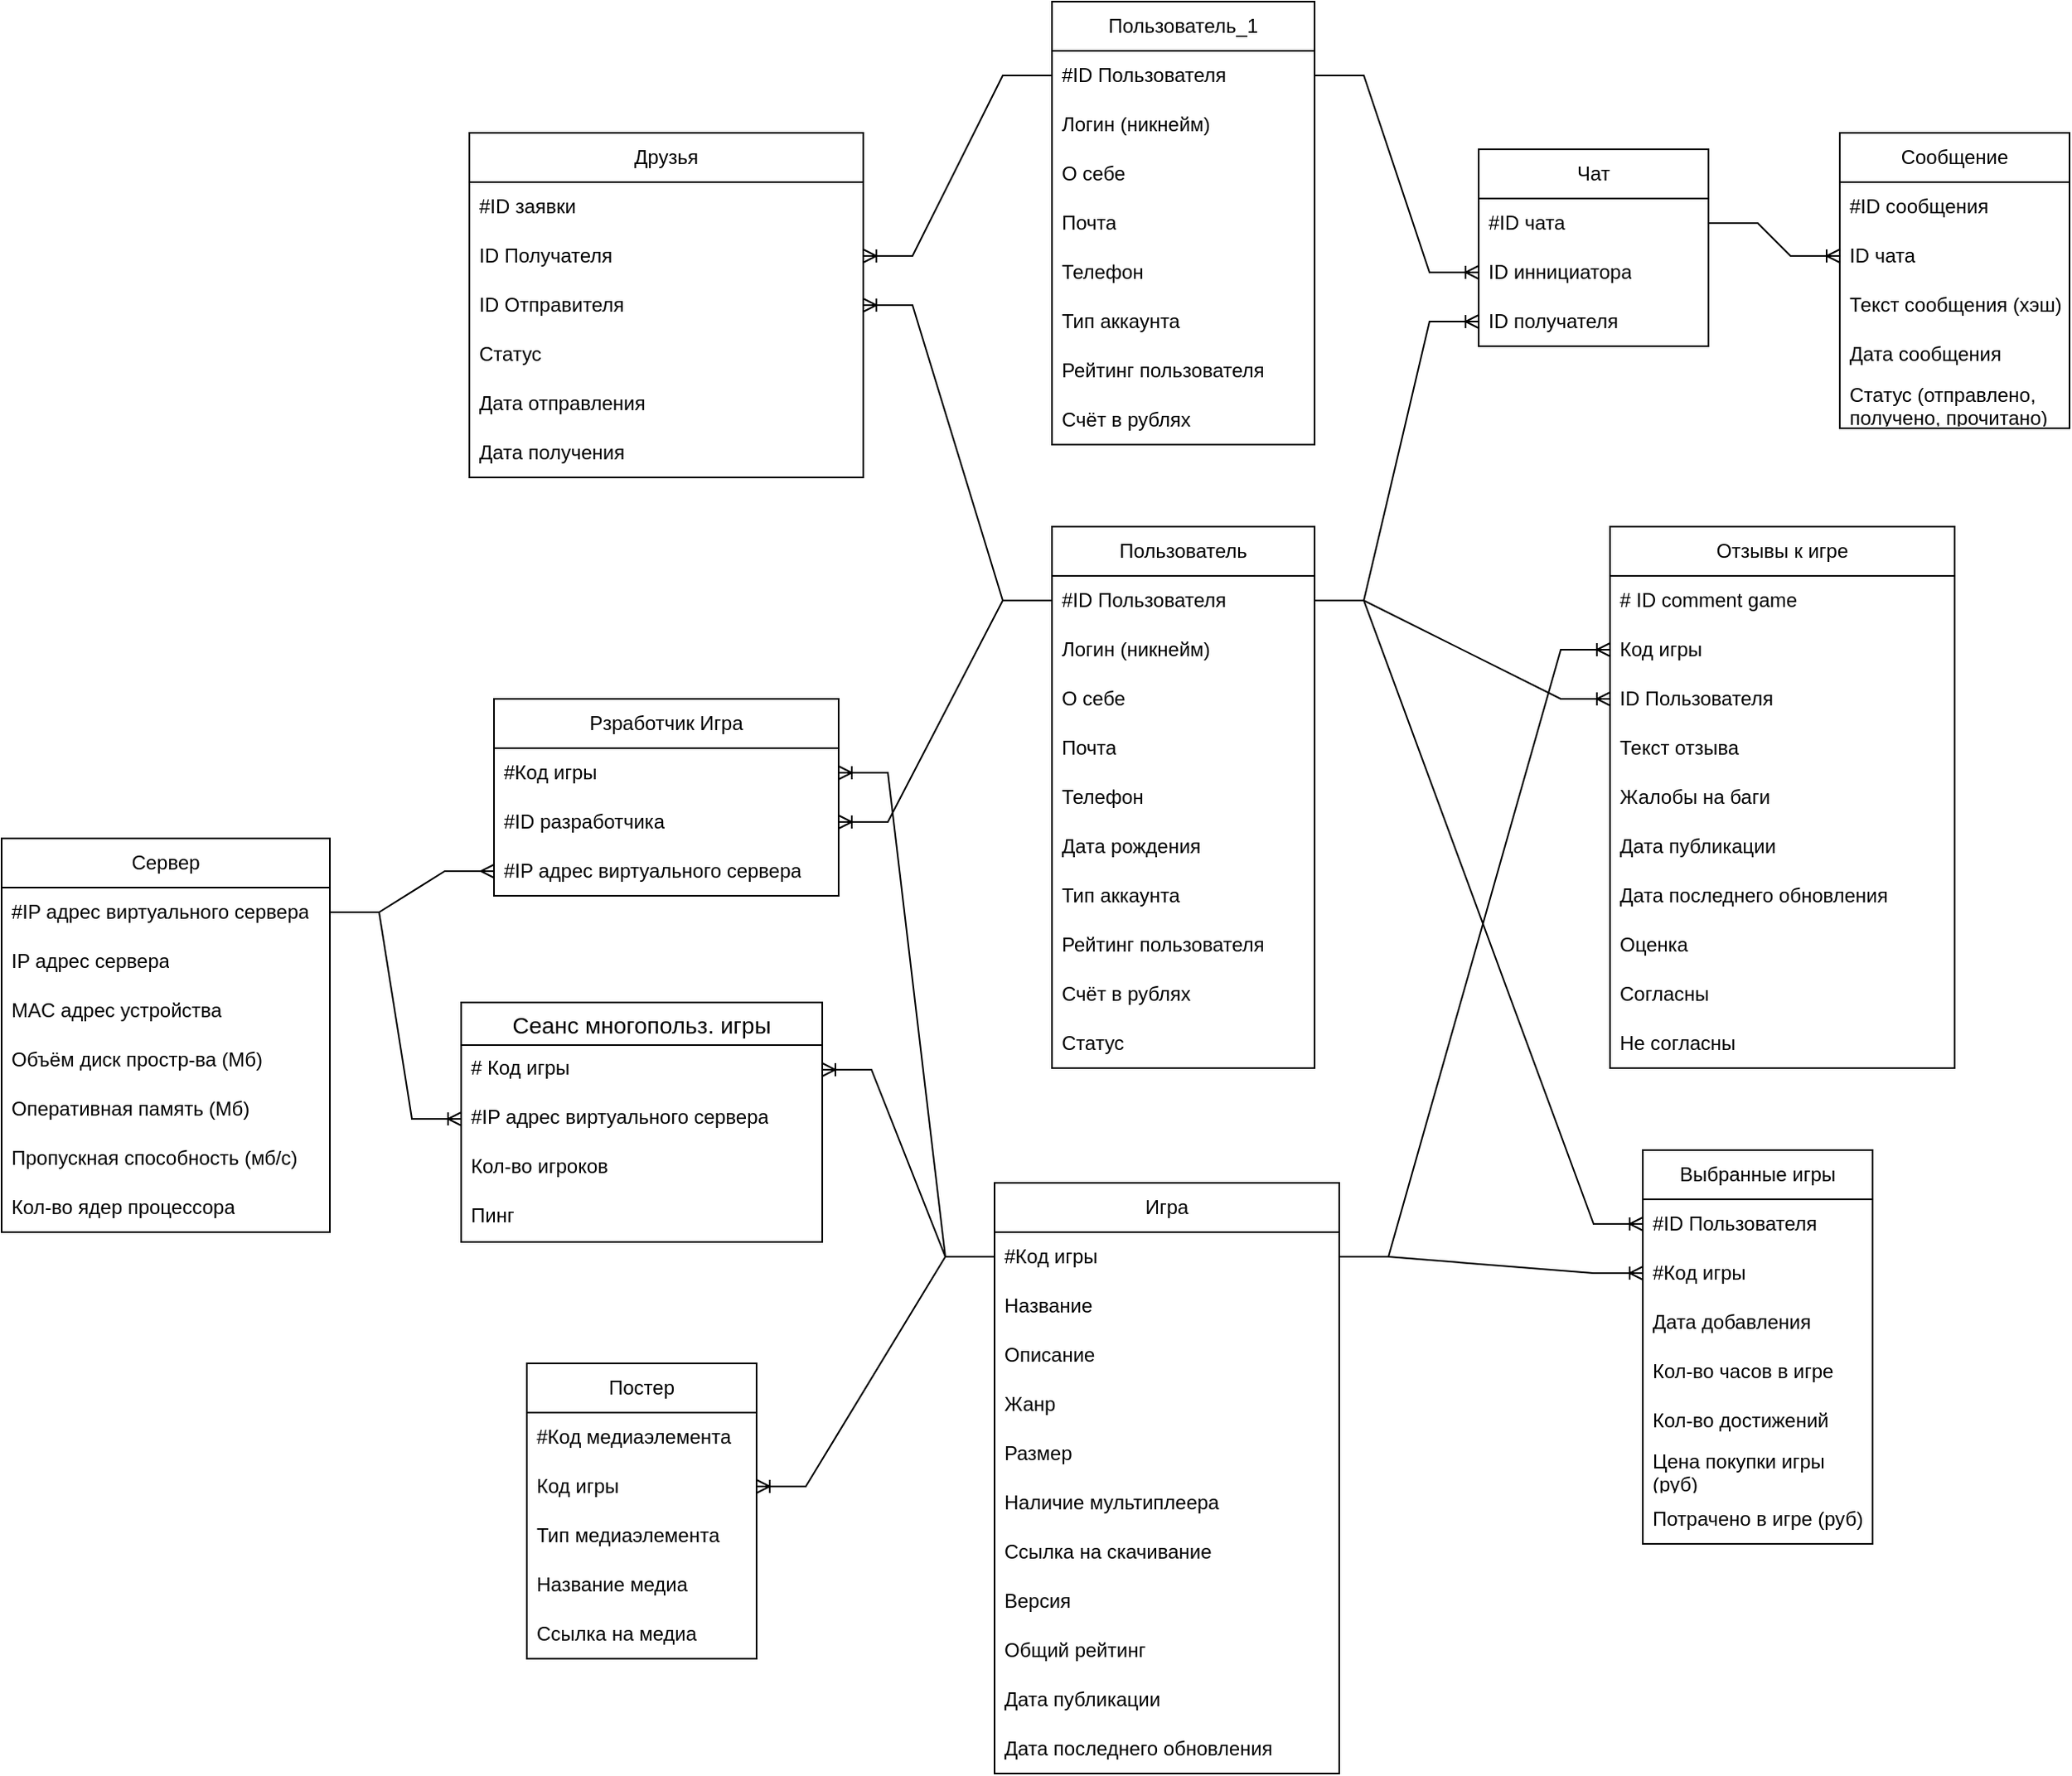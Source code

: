 <mxfile version="24.7.17">
  <diagram name="Страница — 1" id="8p_68P0fZ535PzUQpR89">
    <mxGraphModel dx="1435" dy="1989" grid="1" gridSize="10" guides="1" tooltips="1" connect="1" arrows="1" fold="1" page="1" pageScale="1" pageWidth="827" pageHeight="1169" math="0" shadow="0">
      <root>
        <mxCell id="0" />
        <mxCell id="1" parent="0" />
        <mxCell id="c6BttHaCUoWzbW02j1Wk-1" value="Пользователь" style="swimlane;fontStyle=0;childLayout=stackLayout;horizontal=1;startSize=30;horizontalStack=0;resizeParent=1;resizeParentMax=0;resizeLast=0;collapsible=1;marginBottom=0;whiteSpace=wrap;html=1;" parent="1" vertex="1">
          <mxGeometry x="-150" y="300" width="160" height="330" as="geometry" />
        </mxCell>
        <mxCell id="c6BttHaCUoWzbW02j1Wk-2" value="#ID Пользователя" style="text;strokeColor=none;fillColor=none;align=left;verticalAlign=middle;spacingLeft=4;spacingRight=4;overflow=hidden;points=[[0,0.5],[1,0.5]];portConstraint=eastwest;rotatable=0;whiteSpace=wrap;html=1;" parent="c6BttHaCUoWzbW02j1Wk-1" vertex="1">
          <mxGeometry y="30" width="160" height="30" as="geometry" />
        </mxCell>
        <mxCell id="c6BttHaCUoWzbW02j1Wk-3" value="Логин (никнейм)" style="text;strokeColor=none;fillColor=none;align=left;verticalAlign=middle;spacingLeft=4;spacingRight=4;overflow=hidden;points=[[0,0.5],[1,0.5]];portConstraint=eastwest;rotatable=0;whiteSpace=wrap;html=1;" parent="c6BttHaCUoWzbW02j1Wk-1" vertex="1">
          <mxGeometry y="60" width="160" height="30" as="geometry" />
        </mxCell>
        <mxCell id="c6BttHaCUoWzbW02j1Wk-4" value="О себе" style="text;strokeColor=none;fillColor=none;align=left;verticalAlign=middle;spacingLeft=4;spacingRight=4;overflow=hidden;points=[[0,0.5],[1,0.5]];portConstraint=eastwest;rotatable=0;whiteSpace=wrap;html=1;" parent="c6BttHaCUoWzbW02j1Wk-1" vertex="1">
          <mxGeometry y="90" width="160" height="30" as="geometry" />
        </mxCell>
        <mxCell id="c6BttHaCUoWzbW02j1Wk-27" value="Почта" style="text;strokeColor=none;fillColor=none;align=left;verticalAlign=middle;spacingLeft=4;spacingRight=4;overflow=hidden;points=[[0,0.5],[1,0.5]];portConstraint=eastwest;rotatable=0;whiteSpace=wrap;html=1;" parent="c6BttHaCUoWzbW02j1Wk-1" vertex="1">
          <mxGeometry y="120" width="160" height="30" as="geometry" />
        </mxCell>
        <mxCell id="c6BttHaCUoWzbW02j1Wk-28" value="Телефон" style="text;strokeColor=none;fillColor=none;align=left;verticalAlign=middle;spacingLeft=4;spacingRight=4;overflow=hidden;points=[[0,0.5],[1,0.5]];portConstraint=eastwest;rotatable=0;whiteSpace=wrap;html=1;" parent="c6BttHaCUoWzbW02j1Wk-1" vertex="1">
          <mxGeometry y="150" width="160" height="30" as="geometry" />
        </mxCell>
        <mxCell id="c6BttHaCUoWzbW02j1Wk-91" value="Дата рождения" style="text;strokeColor=none;fillColor=none;align=left;verticalAlign=middle;spacingLeft=4;spacingRight=4;overflow=hidden;points=[[0,0.5],[1,0.5]];portConstraint=eastwest;rotatable=0;whiteSpace=wrap;html=1;" parent="c6BttHaCUoWzbW02j1Wk-1" vertex="1">
          <mxGeometry y="180" width="160" height="30" as="geometry" />
        </mxCell>
        <mxCell id="c6BttHaCUoWzbW02j1Wk-29" value="Тип аккаунта" style="text;strokeColor=none;fillColor=none;align=left;verticalAlign=middle;spacingLeft=4;spacingRight=4;overflow=hidden;points=[[0,0.5],[1,0.5]];portConstraint=eastwest;rotatable=0;whiteSpace=wrap;html=1;" parent="c6BttHaCUoWzbW02j1Wk-1" vertex="1">
          <mxGeometry y="210" width="160" height="30" as="geometry" />
        </mxCell>
        <mxCell id="c6BttHaCUoWzbW02j1Wk-30" value="Рейтинг пользователя" style="text;strokeColor=none;fillColor=none;align=left;verticalAlign=middle;spacingLeft=4;spacingRight=4;overflow=hidden;points=[[0,0.5],[1,0.5]];portConstraint=eastwest;rotatable=0;whiteSpace=wrap;html=1;" parent="c6BttHaCUoWzbW02j1Wk-1" vertex="1">
          <mxGeometry y="240" width="160" height="30" as="geometry" />
        </mxCell>
        <mxCell id="c6BttHaCUoWzbW02j1Wk-31" value="Счёт в рублях" style="text;strokeColor=none;fillColor=none;align=left;verticalAlign=middle;spacingLeft=4;spacingRight=4;overflow=hidden;points=[[0,0.5],[1,0.5]];portConstraint=eastwest;rotatable=0;whiteSpace=wrap;html=1;" parent="c6BttHaCUoWzbW02j1Wk-1" vertex="1">
          <mxGeometry y="270" width="160" height="30" as="geometry" />
        </mxCell>
        <mxCell id="c6BttHaCUoWzbW02j1Wk-32" value="Статус" style="text;strokeColor=none;fillColor=none;align=left;verticalAlign=middle;spacingLeft=4;spacingRight=4;overflow=hidden;points=[[0,0.5],[1,0.5]];portConstraint=eastwest;rotatable=0;whiteSpace=wrap;html=1;" parent="c6BttHaCUoWzbW02j1Wk-1" vertex="1">
          <mxGeometry y="300" width="160" height="30" as="geometry" />
        </mxCell>
        <mxCell id="c6BttHaCUoWzbW02j1Wk-5" value="Игра" style="swimlane;fontStyle=0;childLayout=stackLayout;horizontal=1;startSize=30;horizontalStack=0;resizeParent=1;resizeParentMax=0;resizeLast=0;collapsible=1;marginBottom=0;whiteSpace=wrap;html=1;" parent="1" vertex="1">
          <mxGeometry x="-185" y="700" width="210" height="360" as="geometry" />
        </mxCell>
        <mxCell id="c6BttHaCUoWzbW02j1Wk-6" value="#Код игры" style="text;strokeColor=none;fillColor=none;align=left;verticalAlign=middle;spacingLeft=4;spacingRight=4;overflow=hidden;points=[[0,0.5],[1,0.5]];portConstraint=eastwest;rotatable=0;whiteSpace=wrap;html=1;" parent="c6BttHaCUoWzbW02j1Wk-5" vertex="1">
          <mxGeometry y="30" width="210" height="30" as="geometry" />
        </mxCell>
        <mxCell id="c6BttHaCUoWzbW02j1Wk-7" value="Название" style="text;strokeColor=none;fillColor=none;align=left;verticalAlign=middle;spacingLeft=4;spacingRight=4;overflow=hidden;points=[[0,0.5],[1,0.5]];portConstraint=eastwest;rotatable=0;whiteSpace=wrap;html=1;" parent="c6BttHaCUoWzbW02j1Wk-5" vertex="1">
          <mxGeometry y="60" width="210" height="30" as="geometry" />
        </mxCell>
        <mxCell id="c6BttHaCUoWzbW02j1Wk-8" value="Описание" style="text;strokeColor=none;fillColor=none;align=left;verticalAlign=middle;spacingLeft=4;spacingRight=4;overflow=hidden;points=[[0,0.5],[1,0.5]];portConstraint=eastwest;rotatable=0;whiteSpace=wrap;html=1;" parent="c6BttHaCUoWzbW02j1Wk-5" vertex="1">
          <mxGeometry y="90" width="210" height="30" as="geometry" />
        </mxCell>
        <mxCell id="c6BttHaCUoWzbW02j1Wk-33" value="Жанр" style="text;strokeColor=none;fillColor=none;align=left;verticalAlign=middle;spacingLeft=4;spacingRight=4;overflow=hidden;points=[[0,0.5],[1,0.5]];portConstraint=eastwest;rotatable=0;whiteSpace=wrap;html=1;" parent="c6BttHaCUoWzbW02j1Wk-5" vertex="1">
          <mxGeometry y="120" width="210" height="30" as="geometry" />
        </mxCell>
        <mxCell id="c6BttHaCUoWzbW02j1Wk-34" value="Размер" style="text;strokeColor=none;fillColor=none;align=left;verticalAlign=middle;spacingLeft=4;spacingRight=4;overflow=hidden;points=[[0,0.5],[1,0.5]];portConstraint=eastwest;rotatable=0;whiteSpace=wrap;html=1;" parent="c6BttHaCUoWzbW02j1Wk-5" vertex="1">
          <mxGeometry y="150" width="210" height="30" as="geometry" />
        </mxCell>
        <mxCell id="HAGZ3hSHB67pw0LHSp7e-37" value="Наличие мультиплеера" style="text;strokeColor=none;fillColor=none;align=left;verticalAlign=middle;spacingLeft=4;spacingRight=4;overflow=hidden;points=[[0,0.5],[1,0.5]];portConstraint=eastwest;rotatable=0;whiteSpace=wrap;html=1;" parent="c6BttHaCUoWzbW02j1Wk-5" vertex="1">
          <mxGeometry y="180" width="210" height="30" as="geometry" />
        </mxCell>
        <mxCell id="c6BttHaCUoWzbW02j1Wk-35" value="Ссылка на скачивание" style="text;strokeColor=none;fillColor=none;align=left;verticalAlign=middle;spacingLeft=4;spacingRight=4;overflow=hidden;points=[[0,0.5],[1,0.5]];portConstraint=eastwest;rotatable=0;whiteSpace=wrap;html=1;" parent="c6BttHaCUoWzbW02j1Wk-5" vertex="1">
          <mxGeometry y="210" width="210" height="30" as="geometry" />
        </mxCell>
        <mxCell id="c6BttHaCUoWzbW02j1Wk-92" value="Версия" style="text;strokeColor=none;fillColor=none;align=left;verticalAlign=middle;spacingLeft=4;spacingRight=4;overflow=hidden;points=[[0,0.5],[1,0.5]];portConstraint=eastwest;rotatable=0;whiteSpace=wrap;html=1;" parent="c6BttHaCUoWzbW02j1Wk-5" vertex="1">
          <mxGeometry y="240" width="210" height="30" as="geometry" />
        </mxCell>
        <mxCell id="c6BttHaCUoWzbW02j1Wk-36" value="Общий рейтинг" style="text;strokeColor=none;fillColor=none;align=left;verticalAlign=middle;spacingLeft=4;spacingRight=4;overflow=hidden;points=[[0,0.5],[1,0.5]];portConstraint=eastwest;rotatable=0;whiteSpace=wrap;html=1;" parent="c6BttHaCUoWzbW02j1Wk-5" vertex="1">
          <mxGeometry y="270" width="210" height="30" as="geometry" />
        </mxCell>
        <mxCell id="c6BttHaCUoWzbW02j1Wk-37" value="Дата публикации" style="text;strokeColor=none;fillColor=none;align=left;verticalAlign=middle;spacingLeft=4;spacingRight=4;overflow=hidden;points=[[0,0.5],[1,0.5]];portConstraint=eastwest;rotatable=0;whiteSpace=wrap;html=1;" parent="c6BttHaCUoWzbW02j1Wk-5" vertex="1">
          <mxGeometry y="300" width="210" height="30" as="geometry" />
        </mxCell>
        <mxCell id="c6BttHaCUoWzbW02j1Wk-38" value="Дата последнего обновления" style="text;strokeColor=none;fillColor=none;align=left;verticalAlign=middle;spacingLeft=4;spacingRight=4;overflow=hidden;points=[[0,0.5],[1,0.5]];portConstraint=eastwest;rotatable=0;whiteSpace=wrap;html=1;" parent="c6BttHaCUoWzbW02j1Wk-5" vertex="1">
          <mxGeometry y="330" width="210" height="30" as="geometry" />
        </mxCell>
        <mxCell id="c6BttHaCUoWzbW02j1Wk-9" value="Рзработчик Игра" style="swimlane;fontStyle=0;childLayout=stackLayout;horizontal=1;startSize=30;horizontalStack=0;resizeParent=1;resizeParentMax=0;resizeLast=0;collapsible=1;marginBottom=0;whiteSpace=wrap;html=1;" parent="1" vertex="1">
          <mxGeometry x="-490" y="405" width="210" height="120" as="geometry" />
        </mxCell>
        <mxCell id="c6BttHaCUoWzbW02j1Wk-10" value="#Код игры&lt;span style=&quot;white-space: pre;&quot;&gt;&#x9;&lt;/span&gt;" style="text;strokeColor=none;fillColor=none;align=left;verticalAlign=middle;spacingLeft=4;spacingRight=4;overflow=hidden;points=[[0,0.5],[1,0.5]];portConstraint=eastwest;rotatable=0;whiteSpace=wrap;html=1;" parent="c6BttHaCUoWzbW02j1Wk-9" vertex="1">
          <mxGeometry y="30" width="210" height="30" as="geometry" />
        </mxCell>
        <mxCell id="c6BttHaCUoWzbW02j1Wk-11" value="#ID разработчика" style="text;strokeColor=none;fillColor=none;align=left;verticalAlign=middle;spacingLeft=4;spacingRight=4;overflow=hidden;points=[[0,0.5],[1,0.5]];portConstraint=eastwest;rotatable=0;whiteSpace=wrap;html=1;" parent="c6BttHaCUoWzbW02j1Wk-9" vertex="1">
          <mxGeometry y="60" width="210" height="30" as="geometry" />
        </mxCell>
        <mxCell id="c6BttHaCUoWzbW02j1Wk-12" value="#IP адрес виртуального сервера" style="text;strokeColor=none;fillColor=none;align=left;verticalAlign=middle;spacingLeft=4;spacingRight=4;overflow=hidden;points=[[0,0.5],[1,0.5]];portConstraint=eastwest;rotatable=0;whiteSpace=wrap;html=1;" parent="c6BttHaCUoWzbW02j1Wk-9" vertex="1">
          <mxGeometry y="90" width="210" height="30" as="geometry" />
        </mxCell>
        <mxCell id="c6BttHaCUoWzbW02j1Wk-14" value="Сервер" style="swimlane;fontStyle=0;childLayout=stackLayout;horizontal=1;startSize=30;horizontalStack=0;resizeParent=1;resizeParentMax=0;resizeLast=0;collapsible=1;marginBottom=0;whiteSpace=wrap;html=1;" parent="1" vertex="1">
          <mxGeometry x="-790" y="490" width="200" height="240" as="geometry" />
        </mxCell>
        <mxCell id="c6BttHaCUoWzbW02j1Wk-15" value="#IP адрес виртуального сервера" style="text;strokeColor=none;fillColor=none;align=left;verticalAlign=middle;spacingLeft=4;spacingRight=4;overflow=hidden;points=[[0,0.5],[1,0.5]];portConstraint=eastwest;rotatable=0;whiteSpace=wrap;html=1;" parent="c6BttHaCUoWzbW02j1Wk-14" vertex="1">
          <mxGeometry y="30" width="200" height="30" as="geometry" />
        </mxCell>
        <mxCell id="HAGZ3hSHB67pw0LHSp7e-58" value="IP адрес сервера" style="text;strokeColor=none;fillColor=none;align=left;verticalAlign=middle;spacingLeft=4;spacingRight=4;overflow=hidden;points=[[0,0.5],[1,0.5]];portConstraint=eastwest;rotatable=0;whiteSpace=wrap;html=1;" parent="c6BttHaCUoWzbW02j1Wk-14" vertex="1">
          <mxGeometry y="60" width="200" height="30" as="geometry" />
        </mxCell>
        <mxCell id="c6BttHaCUoWzbW02j1Wk-16" value="MAC адрес устройства" style="text;strokeColor=none;fillColor=none;align=left;verticalAlign=middle;spacingLeft=4;spacingRight=4;overflow=hidden;points=[[0,0.5],[1,0.5]];portConstraint=eastwest;rotatable=0;whiteSpace=wrap;html=1;" parent="c6BttHaCUoWzbW02j1Wk-14" vertex="1">
          <mxGeometry y="90" width="200" height="30" as="geometry" />
        </mxCell>
        <mxCell id="c6BttHaCUoWzbW02j1Wk-17" value="Объём диск простр-ва (Мб)" style="text;strokeColor=none;fillColor=none;align=left;verticalAlign=middle;spacingLeft=4;spacingRight=4;overflow=hidden;points=[[0,0.5],[1,0.5]];portConstraint=eastwest;rotatable=0;whiteSpace=wrap;html=1;" parent="c6BttHaCUoWzbW02j1Wk-14" vertex="1">
          <mxGeometry y="120" width="200" height="30" as="geometry" />
        </mxCell>
        <mxCell id="c6BttHaCUoWzbW02j1Wk-39" value="Оперативная память (Мб)" style="text;strokeColor=none;fillColor=none;align=left;verticalAlign=middle;spacingLeft=4;spacingRight=4;overflow=hidden;points=[[0,0.5],[1,0.5]];portConstraint=eastwest;rotatable=0;whiteSpace=wrap;html=1;" parent="c6BttHaCUoWzbW02j1Wk-14" vertex="1">
          <mxGeometry y="150" width="200" height="30" as="geometry" />
        </mxCell>
        <mxCell id="c6BttHaCUoWzbW02j1Wk-40" value="Пропускная способность (мб/с)" style="text;strokeColor=none;fillColor=none;align=left;verticalAlign=middle;spacingLeft=4;spacingRight=4;overflow=hidden;points=[[0,0.5],[1,0.5]];portConstraint=eastwest;rotatable=0;whiteSpace=wrap;html=1;" parent="c6BttHaCUoWzbW02j1Wk-14" vertex="1">
          <mxGeometry y="180" width="200" height="30" as="geometry" />
        </mxCell>
        <mxCell id="c6BttHaCUoWzbW02j1Wk-41" value="Кол-во ядер процессора" style="text;strokeColor=none;fillColor=none;align=left;verticalAlign=middle;spacingLeft=4;spacingRight=4;overflow=hidden;points=[[0,0.5],[1,0.5]];portConstraint=eastwest;rotatable=0;whiteSpace=wrap;html=1;" parent="c6BttHaCUoWzbW02j1Wk-14" vertex="1">
          <mxGeometry y="210" width="200" height="30" as="geometry" />
        </mxCell>
        <mxCell id="c6BttHaCUoWzbW02j1Wk-19" value="Постер" style="swimlane;fontStyle=0;childLayout=stackLayout;horizontal=1;startSize=30;horizontalStack=0;resizeParent=1;resizeParentMax=0;resizeLast=0;collapsible=1;marginBottom=0;whiteSpace=wrap;html=1;" parent="1" vertex="1">
          <mxGeometry x="-470" y="810" width="140" height="180" as="geometry" />
        </mxCell>
        <mxCell id="c6BttHaCUoWzbW02j1Wk-20" value="#Код медиаэлемента" style="text;strokeColor=none;fillColor=none;align=left;verticalAlign=middle;spacingLeft=4;spacingRight=4;overflow=hidden;points=[[0,0.5],[1,0.5]];portConstraint=eastwest;rotatable=0;whiteSpace=wrap;html=1;" parent="c6BttHaCUoWzbW02j1Wk-19" vertex="1">
          <mxGeometry y="30" width="140" height="30" as="geometry" />
        </mxCell>
        <mxCell id="c6BttHaCUoWzbW02j1Wk-21" value="Код игры" style="text;strokeColor=none;fillColor=none;align=left;verticalAlign=middle;spacingLeft=4;spacingRight=4;overflow=hidden;points=[[0,0.5],[1,0.5]];portConstraint=eastwest;rotatable=0;whiteSpace=wrap;html=1;" parent="c6BttHaCUoWzbW02j1Wk-19" vertex="1">
          <mxGeometry y="60" width="140" height="30" as="geometry" />
        </mxCell>
        <mxCell id="c6BttHaCUoWzbW02j1Wk-22" value="Тип медиаэлемента" style="text;strokeColor=none;fillColor=none;align=left;verticalAlign=middle;spacingLeft=4;spacingRight=4;overflow=hidden;points=[[0,0.5],[1,0.5]];portConstraint=eastwest;rotatable=0;whiteSpace=wrap;html=1;" parent="c6BttHaCUoWzbW02j1Wk-19" vertex="1">
          <mxGeometry y="90" width="140" height="30" as="geometry" />
        </mxCell>
        <mxCell id="c6BttHaCUoWzbW02j1Wk-42" value="Название медиа" style="text;strokeColor=none;fillColor=none;align=left;verticalAlign=middle;spacingLeft=4;spacingRight=4;overflow=hidden;points=[[0,0.5],[1,0.5]];portConstraint=eastwest;rotatable=0;whiteSpace=wrap;html=1;" parent="c6BttHaCUoWzbW02j1Wk-19" vertex="1">
          <mxGeometry y="120" width="140" height="30" as="geometry" />
        </mxCell>
        <mxCell id="c6BttHaCUoWzbW02j1Wk-43" value="Ссылка на медиа" style="text;strokeColor=none;fillColor=none;align=left;verticalAlign=middle;spacingLeft=4;spacingRight=4;overflow=hidden;points=[[0,0.5],[1,0.5]];portConstraint=eastwest;rotatable=0;whiteSpace=wrap;html=1;" parent="c6BttHaCUoWzbW02j1Wk-19" vertex="1">
          <mxGeometry y="150" width="140" height="30" as="geometry" />
        </mxCell>
        <mxCell id="c6BttHaCUoWzbW02j1Wk-23" value="Выбранные игры" style="swimlane;fontStyle=0;childLayout=stackLayout;horizontal=1;startSize=30;horizontalStack=0;resizeParent=1;resizeParentMax=0;resizeLast=0;collapsible=1;marginBottom=0;whiteSpace=wrap;html=1;" parent="1" vertex="1">
          <mxGeometry x="210" y="680" width="140" height="240" as="geometry" />
        </mxCell>
        <mxCell id="c6BttHaCUoWzbW02j1Wk-24" value="#ID Пользователя" style="text;strokeColor=none;fillColor=none;align=left;verticalAlign=middle;spacingLeft=4;spacingRight=4;overflow=hidden;points=[[0,0.5],[1,0.5]];portConstraint=eastwest;rotatable=0;whiteSpace=wrap;html=1;" parent="c6BttHaCUoWzbW02j1Wk-23" vertex="1">
          <mxGeometry y="30" width="140" height="30" as="geometry" />
        </mxCell>
        <mxCell id="c6BttHaCUoWzbW02j1Wk-25" value="#Код игры" style="text;strokeColor=none;fillColor=none;align=left;verticalAlign=middle;spacingLeft=4;spacingRight=4;overflow=hidden;points=[[0,0.5],[1,0.5]];portConstraint=eastwest;rotatable=0;whiteSpace=wrap;html=1;" parent="c6BttHaCUoWzbW02j1Wk-23" vertex="1">
          <mxGeometry y="60" width="140" height="30" as="geometry" />
        </mxCell>
        <mxCell id="c6BttHaCUoWzbW02j1Wk-26" value="Дата добавления" style="text;strokeColor=none;fillColor=none;align=left;verticalAlign=middle;spacingLeft=4;spacingRight=4;overflow=hidden;points=[[0,0.5],[1,0.5]];portConstraint=eastwest;rotatable=0;whiteSpace=wrap;html=1;" parent="c6BttHaCUoWzbW02j1Wk-23" vertex="1">
          <mxGeometry y="90" width="140" height="30" as="geometry" />
        </mxCell>
        <mxCell id="c6BttHaCUoWzbW02j1Wk-44" value="Кол-во часов в игре" style="text;strokeColor=none;fillColor=none;align=left;verticalAlign=middle;spacingLeft=4;spacingRight=4;overflow=hidden;points=[[0,0.5],[1,0.5]];portConstraint=eastwest;rotatable=0;whiteSpace=wrap;html=1;" parent="c6BttHaCUoWzbW02j1Wk-23" vertex="1">
          <mxGeometry y="120" width="140" height="30" as="geometry" />
        </mxCell>
        <mxCell id="c6BttHaCUoWzbW02j1Wk-45" value="Кол-во достижений" style="text;strokeColor=none;fillColor=none;align=left;verticalAlign=middle;spacingLeft=4;spacingRight=4;overflow=hidden;points=[[0,0.5],[1,0.5]];portConstraint=eastwest;rotatable=0;whiteSpace=wrap;html=1;" parent="c6BttHaCUoWzbW02j1Wk-23" vertex="1">
          <mxGeometry y="150" width="140" height="30" as="geometry" />
        </mxCell>
        <mxCell id="c6BttHaCUoWzbW02j1Wk-46" value="Цена покупки игры (руб)" style="text;strokeColor=none;fillColor=none;align=left;verticalAlign=middle;spacingLeft=4;spacingRight=4;overflow=hidden;points=[[0,0.5],[1,0.5]];portConstraint=eastwest;rotatable=0;whiteSpace=wrap;html=1;" parent="c6BttHaCUoWzbW02j1Wk-23" vertex="1">
          <mxGeometry y="180" width="140" height="30" as="geometry" />
        </mxCell>
        <mxCell id="c6BttHaCUoWzbW02j1Wk-47" value="Потрачено в игре (руб)" style="text;strokeColor=none;fillColor=none;align=left;verticalAlign=middle;spacingLeft=4;spacingRight=4;overflow=hidden;points=[[0,0.5],[1,0.5]];portConstraint=eastwest;rotatable=0;whiteSpace=wrap;html=1;" parent="c6BttHaCUoWzbW02j1Wk-23" vertex="1">
          <mxGeometry y="210" width="140" height="30" as="geometry" />
        </mxCell>
        <mxCell id="c6BttHaCUoWzbW02j1Wk-48" value="Друзья" style="swimlane;fontStyle=0;childLayout=stackLayout;horizontal=1;startSize=30;horizontalStack=0;resizeParent=1;resizeParentMax=0;resizeLast=0;collapsible=1;marginBottom=0;whiteSpace=wrap;html=1;" parent="1" vertex="1">
          <mxGeometry x="-505" y="60" width="240" height="210" as="geometry" />
        </mxCell>
        <mxCell id="c6BttHaCUoWzbW02j1Wk-49" value="#ID заявки" style="text;strokeColor=none;fillColor=none;align=left;verticalAlign=middle;spacingLeft=4;spacingRight=4;overflow=hidden;points=[[0,0.5],[1,0.5]];portConstraint=eastwest;rotatable=0;whiteSpace=wrap;html=1;" parent="c6BttHaCUoWzbW02j1Wk-48" vertex="1">
          <mxGeometry y="30" width="240" height="30" as="geometry" />
        </mxCell>
        <mxCell id="c6BttHaCUoWzbW02j1Wk-50" value="ID Получателя" style="text;strokeColor=none;fillColor=none;align=left;verticalAlign=middle;spacingLeft=4;spacingRight=4;overflow=hidden;points=[[0,0.5],[1,0.5]];portConstraint=eastwest;rotatable=0;whiteSpace=wrap;html=1;" parent="c6BttHaCUoWzbW02j1Wk-48" vertex="1">
          <mxGeometry y="60" width="240" height="30" as="geometry" />
        </mxCell>
        <mxCell id="c6BttHaCUoWzbW02j1Wk-51" value="ID Отправителя" style="text;strokeColor=none;fillColor=none;align=left;verticalAlign=middle;spacingLeft=4;spacingRight=4;overflow=hidden;points=[[0,0.5],[1,0.5]];portConstraint=eastwest;rotatable=0;whiteSpace=wrap;html=1;" parent="c6BttHaCUoWzbW02j1Wk-48" vertex="1">
          <mxGeometry y="90" width="240" height="30" as="geometry" />
        </mxCell>
        <mxCell id="c6BttHaCUoWzbW02j1Wk-52" value="Статус" style="text;strokeColor=none;fillColor=none;align=left;verticalAlign=middle;spacingLeft=4;spacingRight=4;overflow=hidden;points=[[0,0.5],[1,0.5]];portConstraint=eastwest;rotatable=0;whiteSpace=wrap;html=1;" parent="c6BttHaCUoWzbW02j1Wk-48" vertex="1">
          <mxGeometry y="120" width="240" height="30" as="geometry" />
        </mxCell>
        <mxCell id="c6BttHaCUoWzbW02j1Wk-53" value="Дата отправления" style="text;strokeColor=none;fillColor=none;align=left;verticalAlign=middle;spacingLeft=4;spacingRight=4;overflow=hidden;points=[[0,0.5],[1,0.5]];portConstraint=eastwest;rotatable=0;whiteSpace=wrap;html=1;" parent="c6BttHaCUoWzbW02j1Wk-48" vertex="1">
          <mxGeometry y="150" width="240" height="30" as="geometry" />
        </mxCell>
        <mxCell id="c6BttHaCUoWzbW02j1Wk-54" value="Дата получения" style="text;strokeColor=none;fillColor=none;align=left;verticalAlign=middle;spacingLeft=4;spacingRight=4;overflow=hidden;points=[[0,0.5],[1,0.5]];portConstraint=eastwest;rotatable=0;whiteSpace=wrap;html=1;" parent="c6BttHaCUoWzbW02j1Wk-48" vertex="1">
          <mxGeometry y="180" width="240" height="30" as="geometry" />
        </mxCell>
        <mxCell id="c6BttHaCUoWzbW02j1Wk-56" value="Отзывы к игре" style="swimlane;fontStyle=0;childLayout=stackLayout;horizontal=1;startSize=30;horizontalStack=0;resizeParent=1;resizeParentMax=0;resizeLast=0;collapsible=1;marginBottom=0;whiteSpace=wrap;html=1;" parent="1" vertex="1">
          <mxGeometry x="190" y="300" width="210" height="330" as="geometry" />
        </mxCell>
        <mxCell id="c6BttHaCUoWzbW02j1Wk-57" value="# ID comment game" style="text;strokeColor=none;fillColor=none;align=left;verticalAlign=middle;spacingLeft=4;spacingRight=4;overflow=hidden;points=[[0,0.5],[1,0.5]];portConstraint=eastwest;rotatable=0;whiteSpace=wrap;html=1;" parent="c6BttHaCUoWzbW02j1Wk-56" vertex="1">
          <mxGeometry y="30" width="210" height="30" as="geometry" />
        </mxCell>
        <mxCell id="c6BttHaCUoWzbW02j1Wk-58" value="Код игры" style="text;strokeColor=none;fillColor=none;align=left;verticalAlign=middle;spacingLeft=4;spacingRight=4;overflow=hidden;points=[[0,0.5],[1,0.5]];portConstraint=eastwest;rotatable=0;whiteSpace=wrap;html=1;" parent="c6BttHaCUoWzbW02j1Wk-56" vertex="1">
          <mxGeometry y="60" width="210" height="30" as="geometry" />
        </mxCell>
        <mxCell id="c6BttHaCUoWzbW02j1Wk-59" value="ID Пользователя" style="text;strokeColor=none;fillColor=none;align=left;verticalAlign=middle;spacingLeft=4;spacingRight=4;overflow=hidden;points=[[0,0.5],[1,0.5]];portConstraint=eastwest;rotatable=0;whiteSpace=wrap;html=1;" parent="c6BttHaCUoWzbW02j1Wk-56" vertex="1">
          <mxGeometry y="90" width="210" height="30" as="geometry" />
        </mxCell>
        <mxCell id="c6BttHaCUoWzbW02j1Wk-60" value="Текст отзыва" style="text;strokeColor=none;fillColor=none;align=left;verticalAlign=middle;spacingLeft=4;spacingRight=4;overflow=hidden;points=[[0,0.5],[1,0.5]];portConstraint=eastwest;rotatable=0;whiteSpace=wrap;html=1;" parent="c6BttHaCUoWzbW02j1Wk-56" vertex="1">
          <mxGeometry y="120" width="210" height="30" as="geometry" />
        </mxCell>
        <mxCell id="c6BttHaCUoWzbW02j1Wk-61" value="Жалобы на баги" style="text;strokeColor=none;fillColor=none;align=left;verticalAlign=middle;spacingLeft=4;spacingRight=4;overflow=hidden;points=[[0,0.5],[1,0.5]];portConstraint=eastwest;rotatable=0;whiteSpace=wrap;html=1;" parent="c6BttHaCUoWzbW02j1Wk-56" vertex="1">
          <mxGeometry y="150" width="210" height="30" as="geometry" />
        </mxCell>
        <mxCell id="c6BttHaCUoWzbW02j1Wk-62" value="Дата публикации" style="text;strokeColor=none;fillColor=none;align=left;verticalAlign=middle;spacingLeft=4;spacingRight=4;overflow=hidden;points=[[0,0.5],[1,0.5]];portConstraint=eastwest;rotatable=0;whiteSpace=wrap;html=1;" parent="c6BttHaCUoWzbW02j1Wk-56" vertex="1">
          <mxGeometry y="180" width="210" height="30" as="geometry" />
        </mxCell>
        <mxCell id="c6BttHaCUoWzbW02j1Wk-63" value="Дата последнего обновления" style="text;strokeColor=none;fillColor=none;align=left;verticalAlign=middle;spacingLeft=4;spacingRight=4;overflow=hidden;points=[[0,0.5],[1,0.5]];portConstraint=eastwest;rotatable=0;whiteSpace=wrap;html=1;" parent="c6BttHaCUoWzbW02j1Wk-56" vertex="1">
          <mxGeometry y="210" width="210" height="30" as="geometry" />
        </mxCell>
        <mxCell id="c6BttHaCUoWzbW02j1Wk-64" value="Оценка" style="text;strokeColor=none;fillColor=none;align=left;verticalAlign=middle;spacingLeft=4;spacingRight=4;overflow=hidden;points=[[0,0.5],[1,0.5]];portConstraint=eastwest;rotatable=0;whiteSpace=wrap;html=1;" parent="c6BttHaCUoWzbW02j1Wk-56" vertex="1">
          <mxGeometry y="240" width="210" height="30" as="geometry" />
        </mxCell>
        <mxCell id="c6BttHaCUoWzbW02j1Wk-65" value="Согласны" style="text;strokeColor=none;fillColor=none;align=left;verticalAlign=middle;spacingLeft=4;spacingRight=4;overflow=hidden;points=[[0,0.5],[1,0.5]];portConstraint=eastwest;rotatable=0;whiteSpace=wrap;html=1;" parent="c6BttHaCUoWzbW02j1Wk-56" vertex="1">
          <mxGeometry y="270" width="210" height="30" as="geometry" />
        </mxCell>
        <mxCell id="c6BttHaCUoWzbW02j1Wk-66" value="Не согласны" style="text;strokeColor=none;fillColor=none;align=left;verticalAlign=middle;spacingLeft=4;spacingRight=4;overflow=hidden;points=[[0,0.5],[1,0.5]];portConstraint=eastwest;rotatable=0;whiteSpace=wrap;html=1;" parent="c6BttHaCUoWzbW02j1Wk-56" vertex="1">
          <mxGeometry y="300" width="210" height="30" as="geometry" />
        </mxCell>
        <mxCell id="c6BttHaCUoWzbW02j1Wk-68" value="Пользователь_1" style="swimlane;fontStyle=0;childLayout=stackLayout;horizontal=1;startSize=30;horizontalStack=0;resizeParent=1;resizeParentMax=0;resizeLast=0;collapsible=1;marginBottom=0;whiteSpace=wrap;html=1;" parent="1" vertex="1">
          <mxGeometry x="-150" y="-20" width="160" height="270" as="geometry" />
        </mxCell>
        <mxCell id="c6BttHaCUoWzbW02j1Wk-69" value="#ID Пользователя" style="text;strokeColor=none;fillColor=none;align=left;verticalAlign=middle;spacingLeft=4;spacingRight=4;overflow=hidden;points=[[0,0.5],[1,0.5]];portConstraint=eastwest;rotatable=0;whiteSpace=wrap;html=1;" parent="c6BttHaCUoWzbW02j1Wk-68" vertex="1">
          <mxGeometry y="30" width="160" height="30" as="geometry" />
        </mxCell>
        <mxCell id="c6BttHaCUoWzbW02j1Wk-70" value="Логин (никнейм)" style="text;strokeColor=none;fillColor=none;align=left;verticalAlign=middle;spacingLeft=4;spacingRight=4;overflow=hidden;points=[[0,0.5],[1,0.5]];portConstraint=eastwest;rotatable=0;whiteSpace=wrap;html=1;" parent="c6BttHaCUoWzbW02j1Wk-68" vertex="1">
          <mxGeometry y="60" width="160" height="30" as="geometry" />
        </mxCell>
        <mxCell id="c6BttHaCUoWzbW02j1Wk-71" value="О себе" style="text;strokeColor=none;fillColor=none;align=left;verticalAlign=middle;spacingLeft=4;spacingRight=4;overflow=hidden;points=[[0,0.5],[1,0.5]];portConstraint=eastwest;rotatable=0;whiteSpace=wrap;html=1;" parent="c6BttHaCUoWzbW02j1Wk-68" vertex="1">
          <mxGeometry y="90" width="160" height="30" as="geometry" />
        </mxCell>
        <mxCell id="c6BttHaCUoWzbW02j1Wk-72" value="Почта" style="text;strokeColor=none;fillColor=none;align=left;verticalAlign=middle;spacingLeft=4;spacingRight=4;overflow=hidden;points=[[0,0.5],[1,0.5]];portConstraint=eastwest;rotatable=0;whiteSpace=wrap;html=1;" parent="c6BttHaCUoWzbW02j1Wk-68" vertex="1">
          <mxGeometry y="120" width="160" height="30" as="geometry" />
        </mxCell>
        <mxCell id="c6BttHaCUoWzbW02j1Wk-73" value="Телефон" style="text;strokeColor=none;fillColor=none;align=left;verticalAlign=middle;spacingLeft=4;spacingRight=4;overflow=hidden;points=[[0,0.5],[1,0.5]];portConstraint=eastwest;rotatable=0;whiteSpace=wrap;html=1;" parent="c6BttHaCUoWzbW02j1Wk-68" vertex="1">
          <mxGeometry y="150" width="160" height="30" as="geometry" />
        </mxCell>
        <mxCell id="c6BttHaCUoWzbW02j1Wk-74" value="Тип аккаунта" style="text;strokeColor=none;fillColor=none;align=left;verticalAlign=middle;spacingLeft=4;spacingRight=4;overflow=hidden;points=[[0,0.5],[1,0.5]];portConstraint=eastwest;rotatable=0;whiteSpace=wrap;html=1;" parent="c6BttHaCUoWzbW02j1Wk-68" vertex="1">
          <mxGeometry y="180" width="160" height="30" as="geometry" />
        </mxCell>
        <mxCell id="c6BttHaCUoWzbW02j1Wk-75" value="Рейтинг пользователя" style="text;strokeColor=none;fillColor=none;align=left;verticalAlign=middle;spacingLeft=4;spacingRight=4;overflow=hidden;points=[[0,0.5],[1,0.5]];portConstraint=eastwest;rotatable=0;whiteSpace=wrap;html=1;" parent="c6BttHaCUoWzbW02j1Wk-68" vertex="1">
          <mxGeometry y="210" width="160" height="30" as="geometry" />
        </mxCell>
        <mxCell id="c6BttHaCUoWzbW02j1Wk-76" value="Счёт в рублях" style="text;strokeColor=none;fillColor=none;align=left;verticalAlign=middle;spacingLeft=4;spacingRight=4;overflow=hidden;points=[[0,0.5],[1,0.5]];portConstraint=eastwest;rotatable=0;whiteSpace=wrap;html=1;" parent="c6BttHaCUoWzbW02j1Wk-68" vertex="1">
          <mxGeometry y="240" width="160" height="30" as="geometry" />
        </mxCell>
        <mxCell id="c6BttHaCUoWzbW02j1Wk-78" value="" style="edgeStyle=entityRelationEdgeStyle;fontSize=12;html=1;endArrow=ERoneToMany;rounded=0;" parent="1" source="c6BttHaCUoWzbW02j1Wk-2" target="c6BttHaCUoWzbW02j1Wk-59" edge="1">
          <mxGeometry width="100" height="100" relative="1" as="geometry">
            <mxPoint x="20" y="350" as="sourcePoint" />
            <mxPoint x="120" y="250" as="targetPoint" />
          </mxGeometry>
        </mxCell>
        <mxCell id="c6BttHaCUoWzbW02j1Wk-79" value="" style="edgeStyle=entityRelationEdgeStyle;fontSize=12;html=1;endArrow=ERoneToMany;rounded=0;" parent="1" source="c6BttHaCUoWzbW02j1Wk-6" target="c6BttHaCUoWzbW02j1Wk-58" edge="1">
          <mxGeometry width="100" height="100" relative="1" as="geometry">
            <mxPoint x="120" y="710" as="sourcePoint" />
            <mxPoint x="220" y="610" as="targetPoint" />
          </mxGeometry>
        </mxCell>
        <mxCell id="c6BttHaCUoWzbW02j1Wk-80" value="" style="edgeStyle=entityRelationEdgeStyle;fontSize=12;html=1;endArrow=ERoneToMany;rounded=0;entryX=1;entryY=0.5;entryDx=0;entryDy=0;exitX=0;exitY=0.5;exitDx=0;exitDy=0;" parent="1" source="c6BttHaCUoWzbW02j1Wk-69" target="c6BttHaCUoWzbW02j1Wk-50" edge="1">
          <mxGeometry width="100" height="100" relative="1" as="geometry">
            <mxPoint x="-160" y="-20" as="sourcePoint" />
            <mxPoint x="-60" y="-120" as="targetPoint" />
            <Array as="points">
              <mxPoint x="-200" y="50" />
              <mxPoint x="-160" y="50" />
            </Array>
          </mxGeometry>
        </mxCell>
        <mxCell id="c6BttHaCUoWzbW02j1Wk-81" value="" style="edgeStyle=entityRelationEdgeStyle;fontSize=12;html=1;endArrow=ERoneToMany;rounded=0;entryX=1;entryY=0.5;entryDx=0;entryDy=0;exitX=0;exitY=0.5;exitDx=0;exitDy=0;" parent="1" source="c6BttHaCUoWzbW02j1Wk-2" target="c6BttHaCUoWzbW02j1Wk-51" edge="1">
          <mxGeometry width="100" height="100" relative="1" as="geometry">
            <mxPoint x="-150" y="350" as="sourcePoint" />
            <mxPoint x="-50" y="250" as="targetPoint" />
          </mxGeometry>
        </mxCell>
        <mxCell id="c6BttHaCUoWzbW02j1Wk-82" value="" style="edgeStyle=entityRelationEdgeStyle;fontSize=12;html=1;endArrow=ERoneToMany;rounded=0;" parent="1" source="c6BttHaCUoWzbW02j1Wk-6" target="c6BttHaCUoWzbW02j1Wk-10" edge="1">
          <mxGeometry width="100" height="100" relative="1" as="geometry">
            <mxPoint x="10" y="680" as="sourcePoint" />
            <mxPoint x="110" y="580" as="targetPoint" />
          </mxGeometry>
        </mxCell>
        <mxCell id="c6BttHaCUoWzbW02j1Wk-85" value="" style="edgeStyle=entityRelationEdgeStyle;fontSize=12;html=1;endArrow=ERoneToMany;rounded=0;" parent="1" source="c6BttHaCUoWzbW02j1Wk-2" target="c6BttHaCUoWzbW02j1Wk-11" edge="1">
          <mxGeometry width="100" height="100" relative="1" as="geometry">
            <mxPoint x="70" y="330" as="sourcePoint" />
            <mxPoint x="170" y="230" as="targetPoint" />
          </mxGeometry>
        </mxCell>
        <mxCell id="c6BttHaCUoWzbW02j1Wk-86" value="" style="edgeStyle=entityRelationEdgeStyle;fontSize=12;html=1;endArrow=ERoneToMany;rounded=0;" parent="1" source="c6BttHaCUoWzbW02j1Wk-2" target="c6BttHaCUoWzbW02j1Wk-24" edge="1">
          <mxGeometry width="100" height="100" relative="1" as="geometry">
            <mxPoint x="-20" y="350" as="sourcePoint" />
            <mxPoint x="80" y="250" as="targetPoint" />
          </mxGeometry>
        </mxCell>
        <mxCell id="c6BttHaCUoWzbW02j1Wk-89" value="" style="edgeStyle=entityRelationEdgeStyle;fontSize=12;html=1;endArrow=ERoneToMany;rounded=0;" parent="1" source="c6BttHaCUoWzbW02j1Wk-6" target="c6BttHaCUoWzbW02j1Wk-21" edge="1">
          <mxGeometry width="100" height="100" relative="1" as="geometry">
            <mxPoint y="680" as="sourcePoint" />
            <mxPoint x="100" y="580" as="targetPoint" />
          </mxGeometry>
        </mxCell>
        <mxCell id="c6BttHaCUoWzbW02j1Wk-90" value="" style="edgeStyle=entityRelationEdgeStyle;fontSize=12;html=1;endArrow=ERoneToMany;rounded=0;" parent="1" source="c6BttHaCUoWzbW02j1Wk-6" target="c6BttHaCUoWzbW02j1Wk-25" edge="1">
          <mxGeometry width="100" height="100" relative="1" as="geometry">
            <mxPoint x="10" y="710" as="sourcePoint" />
            <mxPoint x="110" y="610" as="targetPoint" />
          </mxGeometry>
        </mxCell>
        <mxCell id="HAGZ3hSHB67pw0LHSp7e-1" value="Чат" style="swimlane;fontStyle=0;childLayout=stackLayout;horizontal=1;startSize=30;horizontalStack=0;resizeParent=1;resizeParentMax=0;resizeLast=0;collapsible=1;marginBottom=0;whiteSpace=wrap;html=1;" parent="1" vertex="1">
          <mxGeometry x="110" y="70" width="140" height="120" as="geometry" />
        </mxCell>
        <mxCell id="HAGZ3hSHB67pw0LHSp7e-2" value="#ID чата" style="text;strokeColor=none;fillColor=none;align=left;verticalAlign=middle;spacingLeft=4;spacingRight=4;overflow=hidden;points=[[0,0.5],[1,0.5]];portConstraint=eastwest;rotatable=0;whiteSpace=wrap;html=1;" parent="HAGZ3hSHB67pw0LHSp7e-1" vertex="1">
          <mxGeometry y="30" width="140" height="30" as="geometry" />
        </mxCell>
        <mxCell id="HAGZ3hSHB67pw0LHSp7e-3" value="ID иннициатора" style="text;strokeColor=none;fillColor=none;align=left;verticalAlign=middle;spacingLeft=4;spacingRight=4;overflow=hidden;points=[[0,0.5],[1,0.5]];portConstraint=eastwest;rotatable=0;whiteSpace=wrap;html=1;" parent="HAGZ3hSHB67pw0LHSp7e-1" vertex="1">
          <mxGeometry y="60" width="140" height="30" as="geometry" />
        </mxCell>
        <mxCell id="HAGZ3hSHB67pw0LHSp7e-4" value="ID получателя" style="text;strokeColor=none;fillColor=none;align=left;verticalAlign=middle;spacingLeft=4;spacingRight=4;overflow=hidden;points=[[0,0.5],[1,0.5]];portConstraint=eastwest;rotatable=0;whiteSpace=wrap;html=1;" parent="HAGZ3hSHB67pw0LHSp7e-1" vertex="1">
          <mxGeometry y="90" width="140" height="30" as="geometry" />
        </mxCell>
        <mxCell id="HAGZ3hSHB67pw0LHSp7e-5" value="Сообщение" style="swimlane;fontStyle=0;childLayout=stackLayout;horizontal=1;startSize=30;horizontalStack=0;resizeParent=1;resizeParentMax=0;resizeLast=0;collapsible=1;marginBottom=0;whiteSpace=wrap;html=1;" parent="1" vertex="1">
          <mxGeometry x="330" y="60" width="140" height="180" as="geometry" />
        </mxCell>
        <mxCell id="HAGZ3hSHB67pw0LHSp7e-6" value="#ID сообщения" style="text;strokeColor=none;fillColor=none;align=left;verticalAlign=middle;spacingLeft=4;spacingRight=4;overflow=hidden;points=[[0,0.5],[1,0.5]];portConstraint=eastwest;rotatable=0;whiteSpace=wrap;html=1;" parent="HAGZ3hSHB67pw0LHSp7e-5" vertex="1">
          <mxGeometry y="30" width="140" height="30" as="geometry" />
        </mxCell>
        <mxCell id="HAGZ3hSHB67pw0LHSp7e-7" value="ID чата" style="text;strokeColor=none;fillColor=none;align=left;verticalAlign=middle;spacingLeft=4;spacingRight=4;overflow=hidden;points=[[0,0.5],[1,0.5]];portConstraint=eastwest;rotatable=0;whiteSpace=wrap;html=1;" parent="HAGZ3hSHB67pw0LHSp7e-5" vertex="1">
          <mxGeometry y="60" width="140" height="30" as="geometry" />
        </mxCell>
        <mxCell id="HAGZ3hSHB67pw0LHSp7e-11" value="Текст сообщения (хэш)" style="text;strokeColor=none;fillColor=none;align=left;verticalAlign=middle;spacingLeft=4;spacingRight=4;overflow=hidden;points=[[0,0.5],[1,0.5]];portConstraint=eastwest;rotatable=0;whiteSpace=wrap;html=1;" parent="HAGZ3hSHB67pw0LHSp7e-5" vertex="1">
          <mxGeometry y="90" width="140" height="30" as="geometry" />
        </mxCell>
        <mxCell id="HAGZ3hSHB67pw0LHSp7e-12" value="Дата сообщения" style="text;strokeColor=none;fillColor=none;align=left;verticalAlign=middle;spacingLeft=4;spacingRight=4;overflow=hidden;points=[[0,0.5],[1,0.5]];portConstraint=eastwest;rotatable=0;whiteSpace=wrap;html=1;" parent="HAGZ3hSHB67pw0LHSp7e-5" vertex="1">
          <mxGeometry y="120" width="140" height="30" as="geometry" />
        </mxCell>
        <mxCell id="c6BttHaCUoWzbW02j1Wk-77" value="Статус (отправлено, получено, прочитано)" style="text;strokeColor=none;fillColor=none;align=left;verticalAlign=middle;spacingLeft=4;spacingRight=4;overflow=hidden;points=[[0,0.5],[1,0.5]];portConstraint=eastwest;rotatable=0;whiteSpace=wrap;html=1;" parent="HAGZ3hSHB67pw0LHSp7e-5" vertex="1">
          <mxGeometry y="150" width="140" height="30" as="geometry" />
        </mxCell>
        <mxCell id="HAGZ3hSHB67pw0LHSp7e-20" value="" style="edgeStyle=entityRelationEdgeStyle;fontSize=12;html=1;endArrow=ERoneToMany;rounded=0;" parent="1" source="HAGZ3hSHB67pw0LHSp7e-2" target="HAGZ3hSHB67pw0LHSp7e-7" edge="1">
          <mxGeometry width="100" height="100" relative="1" as="geometry">
            <mxPoint x="-50" y="160" as="sourcePoint" />
            <mxPoint x="50" y="60" as="targetPoint" />
          </mxGeometry>
        </mxCell>
        <mxCell id="HAGZ3hSHB67pw0LHSp7e-22" value="" style="edgeStyle=entityRelationEdgeStyle;fontSize=12;html=1;endArrow=ERoneToMany;rounded=0;" parent="1" source="c6BttHaCUoWzbW02j1Wk-69" target="HAGZ3hSHB67pw0LHSp7e-3" edge="1">
          <mxGeometry width="100" height="100" relative="1" as="geometry">
            <mxPoint x="10" as="sourcePoint" />
            <mxPoint x="70" y="70" as="targetPoint" />
          </mxGeometry>
        </mxCell>
        <mxCell id="HAGZ3hSHB67pw0LHSp7e-26" value="" style="edgeStyle=entityRelationEdgeStyle;fontSize=12;html=1;endArrow=ERoneToMany;rounded=0;" parent="1" source="c6BttHaCUoWzbW02j1Wk-2" target="HAGZ3hSHB67pw0LHSp7e-4" edge="1">
          <mxGeometry width="100" height="100" relative="1" as="geometry">
            <mxPoint x="-220" y="490" as="sourcePoint" />
            <mxPoint x="-120" y="390" as="targetPoint" />
          </mxGeometry>
        </mxCell>
        <mxCell id="HAGZ3hSHB67pw0LHSp7e-33" value="Сеанс многопольз. игры" style="swimlane;fontStyle=0;childLayout=stackLayout;horizontal=1;startSize=26;horizontalStack=0;resizeParent=1;resizeParentMax=0;resizeLast=0;collapsible=1;marginBottom=0;align=center;fontSize=14;" parent="1" vertex="1">
          <mxGeometry x="-510" y="590" width="220" height="146" as="geometry" />
        </mxCell>
        <mxCell id="HAGZ3hSHB67pw0LHSp7e-34" value="# Код игры" style="text;strokeColor=none;fillColor=none;spacingLeft=4;spacingRight=4;overflow=hidden;rotatable=0;points=[[0,0.5],[1,0.5]];portConstraint=eastwest;fontSize=12;whiteSpace=wrap;html=1;" parent="HAGZ3hSHB67pw0LHSp7e-33" vertex="1">
          <mxGeometry y="26" width="220" height="30" as="geometry" />
        </mxCell>
        <mxCell id="HAGZ3hSHB67pw0LHSp7e-38" value="#IP адрес виртуального сервера" style="text;strokeColor=none;fillColor=none;spacingLeft=4;spacingRight=4;overflow=hidden;rotatable=0;points=[[0,0.5],[1,0.5]];portConstraint=eastwest;fontSize=12;whiteSpace=wrap;html=1;" parent="HAGZ3hSHB67pw0LHSp7e-33" vertex="1">
          <mxGeometry y="56" width="220" height="30" as="geometry" />
        </mxCell>
        <mxCell id="HAGZ3hSHB67pw0LHSp7e-35" value="Кол-во игроков" style="text;strokeColor=none;fillColor=none;spacingLeft=4;spacingRight=4;overflow=hidden;rotatable=0;points=[[0,0.5],[1,0.5]];portConstraint=eastwest;fontSize=12;whiteSpace=wrap;html=1;" parent="HAGZ3hSHB67pw0LHSp7e-33" vertex="1">
          <mxGeometry y="86" width="220" height="30" as="geometry" />
        </mxCell>
        <mxCell id="HAGZ3hSHB67pw0LHSp7e-41" value="Пинг" style="text;strokeColor=none;fillColor=none;spacingLeft=4;spacingRight=4;overflow=hidden;rotatable=0;points=[[0,0.5],[1,0.5]];portConstraint=eastwest;fontSize=12;whiteSpace=wrap;html=1;" parent="HAGZ3hSHB67pw0LHSp7e-33" vertex="1">
          <mxGeometry y="116" width="220" height="30" as="geometry" />
        </mxCell>
        <mxCell id="HAGZ3hSHB67pw0LHSp7e-39" value="" style="edgeStyle=entityRelationEdgeStyle;fontSize=12;html=1;endArrow=ERoneToMany;rounded=0;" parent="1" source="c6BttHaCUoWzbW02j1Wk-6" target="HAGZ3hSHB67pw0LHSp7e-34" edge="1">
          <mxGeometry width="100" height="100" relative="1" as="geometry">
            <mxPoint x="-490" y="810" as="sourcePoint" />
            <mxPoint x="-390" y="710" as="targetPoint" />
          </mxGeometry>
        </mxCell>
        <mxCell id="HAGZ3hSHB67pw0LHSp7e-56" value="" style="edgeStyle=entityRelationEdgeStyle;fontSize=12;html=1;endArrow=ERoneToMany;rounded=0;" parent="1" source="c6BttHaCUoWzbW02j1Wk-15" target="HAGZ3hSHB67pw0LHSp7e-38" edge="1">
          <mxGeometry width="100" height="100" relative="1" as="geometry">
            <mxPoint x="-600" y="470" as="sourcePoint" />
            <mxPoint x="-500" y="370" as="targetPoint" />
          </mxGeometry>
        </mxCell>
        <mxCell id="HAGZ3hSHB67pw0LHSp7e-62" value="" style="edgeStyle=entityRelationEdgeStyle;fontSize=12;html=1;endArrow=ERmany;rounded=0;" parent="1" source="c6BttHaCUoWzbW02j1Wk-15" target="c6BttHaCUoWzbW02j1Wk-12" edge="1">
          <mxGeometry width="100" height="100" relative="1" as="geometry">
            <mxPoint x="-570" y="390" as="sourcePoint" />
            <mxPoint x="-470" y="290" as="targetPoint" />
          </mxGeometry>
        </mxCell>
      </root>
    </mxGraphModel>
  </diagram>
</mxfile>

